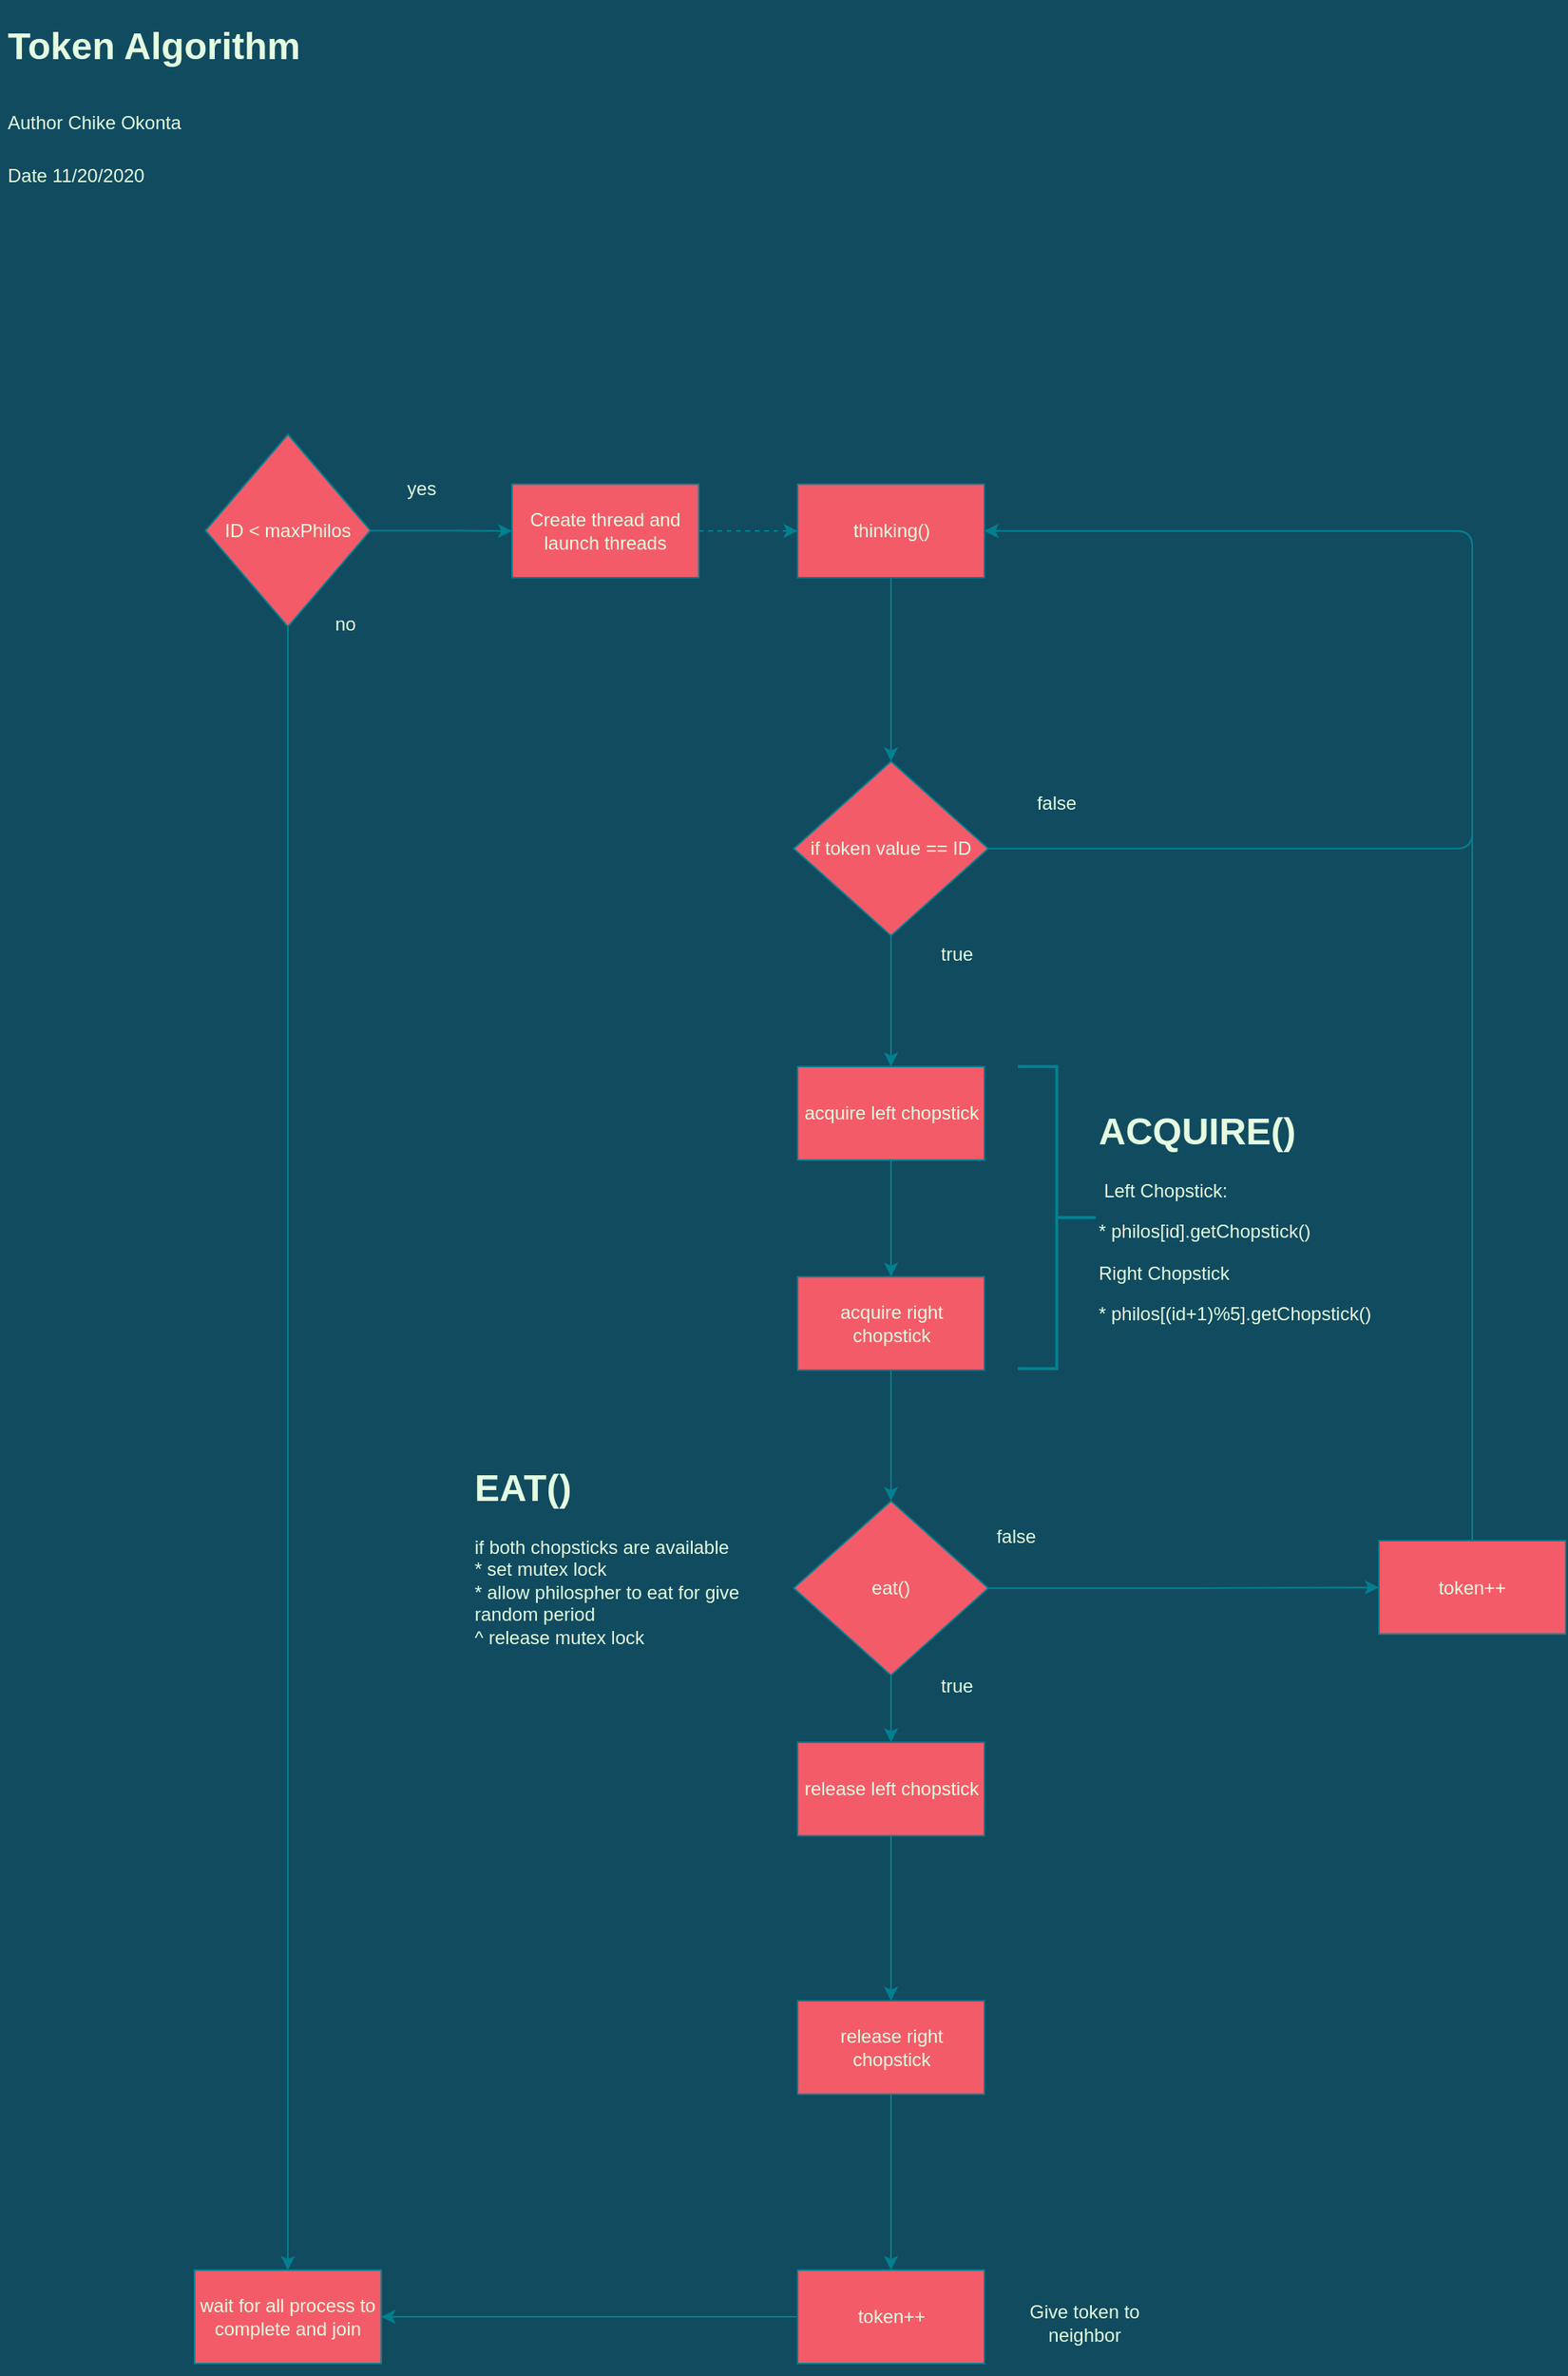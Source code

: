 <mxfile version="13.9.9" type="device"><diagram id="CFQCYq1CzutQKVPTiO1T" name="Page-1"><mxGraphModel dx="953" dy="1730" grid="0" gridSize="10" guides="1" tooltips="1" connect="1" arrows="1" fold="1" page="1" pageScale="1" pageWidth="1100" pageHeight="850" background="#114B5F" math="0" shadow="0"><root><mxCell id="0"/><mxCell id="1" parent="0"/><mxCell id="Q9zWuOmAgPlmuGNvZPdL-1" value="&lt;h1&gt;&lt;span&gt;Token Algorithm&amp;nbsp;&lt;/span&gt;&lt;/h1&gt;&lt;h1&gt;&lt;span style=&quot;font-size: 12px ; font-weight: normal&quot;&gt;Author Chike Okonta&lt;/span&gt;&lt;br&gt;&lt;/h1&gt;&lt;div&gt;&lt;span style=&quot;font-size: 12px ; font-weight: normal&quot;&gt;Date 11/20/2020&lt;/span&gt;&lt;/div&gt;" style="text;html=1;strokeColor=none;fillColor=none;spacing=5;spacingTop=-20;whiteSpace=wrap;overflow=hidden;rounded=0;sketch=0;fontColor=#E4FDE1;" parent="1" vertex="1"><mxGeometry x="2" width="242" height="120" as="geometry"/></mxCell><mxCell id="2B1ixy9hBxSWOVs5Sn7Y-33" style="edgeStyle=orthogonalEdgeStyle;curved=0;rounded=1;sketch=0;orthogonalLoop=1;jettySize=auto;html=1;entryX=0;entryY=0.5;entryDx=0;entryDy=0;dashed=1;strokeColor=#028090;fontColor=#E4FDE1;labelBackgroundColor=#114B5F;" edge="1" parent="1" source="Q9zWuOmAgPlmuGNvZPdL-2" target="2B1ixy9hBxSWOVs5Sn7Y-22"><mxGeometry relative="1" as="geometry"><mxPoint x="514.5" y="331" as="targetPoint"/></mxGeometry></mxCell><mxCell id="Q9zWuOmAgPlmuGNvZPdL-2" value="Create thread and launch threads" style="rounded=0;whiteSpace=wrap;html=1;sketch=0;strokeColor=#028090;fillColor=#F45B69;fontColor=#E4FDE1;" parent="1" vertex="1"><mxGeometry x="331" y="301" width="120" height="60" as="geometry"/></mxCell><mxCell id="2B1ixy9hBxSWOVs5Sn7Y-34" style="edgeStyle=orthogonalEdgeStyle;curved=0;rounded=1;sketch=0;orthogonalLoop=1;jettySize=auto;html=1;entryX=0;entryY=0.5;entryDx=0;entryDy=0;strokeColor=#028090;fontColor=#E4FDE1;labelBackgroundColor=#114B5F;" edge="1" parent="1" source="Q9zWuOmAgPlmuGNvZPdL-3" target="Q9zWuOmAgPlmuGNvZPdL-2"><mxGeometry relative="1" as="geometry"/></mxCell><mxCell id="2B1ixy9hBxSWOVs5Sn7Y-36" style="edgeStyle=orthogonalEdgeStyle;curved=0;rounded=1;sketch=0;orthogonalLoop=1;jettySize=auto;html=1;strokeColor=#028090;fontColor=#E4FDE1;labelBackgroundColor=#114B5F;" edge="1" parent="1" source="Q9zWuOmAgPlmuGNvZPdL-3" target="2B1ixy9hBxSWOVs5Sn7Y-35"><mxGeometry relative="1" as="geometry"/></mxCell><mxCell id="Q9zWuOmAgPlmuGNvZPdL-3" value="ID &amp;lt; maxPhilos" style="rhombus;whiteSpace=wrap;html=1;rounded=0;sketch=0;strokeColor=#028090;fillColor=#F45B69;fontColor=#E4FDE1;" parent="1" vertex="1"><mxGeometry x="134" y="269" width="106" height="123.5" as="geometry"/></mxCell><mxCell id="2B1ixy9hBxSWOVs5Sn7Y-7" style="edgeStyle=orthogonalEdgeStyle;curved=0;rounded=1;sketch=0;orthogonalLoop=1;jettySize=auto;html=1;entryX=0.5;entryY=0;entryDx=0;entryDy=0;strokeColor=#028090;fontColor=#E4FDE1;labelBackgroundColor=#114B5F;" edge="1" parent="1" source="Q9zWuOmAgPlmuGNvZPdL-5" target="2B1ixy9hBxSWOVs5Sn7Y-2"><mxGeometry relative="1" as="geometry"/></mxCell><mxCell id="Q9zWuOmAgPlmuGNvZPdL-5" value="acquire left chopstick" style="rounded=0;whiteSpace=wrap;html=1;sketch=0;strokeColor=#028090;fillColor=#F45B69;fontColor=#E4FDE1;" parent="1" vertex="1"><mxGeometry x="514.5" y="675" width="120" height="60" as="geometry"/></mxCell><mxCell id="2B1ixy9hBxSWOVs5Sn7Y-16" style="edgeStyle=orthogonalEdgeStyle;curved=0;rounded=1;sketch=0;orthogonalLoop=1;jettySize=auto;html=1;entryX=0.5;entryY=0;entryDx=0;entryDy=0;strokeColor=#028090;fontColor=#E4FDE1;labelBackgroundColor=#114B5F;" edge="1" parent="1" source="Q9zWuOmAgPlmuGNvZPdL-8" target="Q9zWuOmAgPlmuGNvZPdL-5"><mxGeometry relative="1" as="geometry"/></mxCell><mxCell id="2B1ixy9hBxSWOVs5Sn7Y-59" style="edgeStyle=orthogonalEdgeStyle;curved=0;rounded=1;sketch=0;orthogonalLoop=1;jettySize=auto;html=1;entryX=1;entryY=0.5;entryDx=0;entryDy=0;strokeColor=#028090;fillColor=#F45B69;fontColor=#E4FDE1;" edge="1" parent="1" source="Q9zWuOmAgPlmuGNvZPdL-8" target="2B1ixy9hBxSWOVs5Sn7Y-22"><mxGeometry relative="1" as="geometry"><Array as="points"><mxPoint x="948" y="535"/><mxPoint x="948" y="331"/></Array></mxGeometry></mxCell><mxCell id="Q9zWuOmAgPlmuGNvZPdL-8" value="if token value == ID" style="rhombus;whiteSpace=wrap;html=1;rounded=0;sketch=0;strokeColor=#028090;fillColor=#F45B69;fontColor=#E4FDE1;" parent="1" vertex="1"><mxGeometry x="512" y="479" width="125" height="112" as="geometry"/></mxCell><mxCell id="2B1ixy9hBxSWOVs5Sn7Y-37" style="edgeStyle=orthogonalEdgeStyle;curved=0;rounded=1;sketch=0;orthogonalLoop=1;jettySize=auto;html=1;entryX=1;entryY=0.5;entryDx=0;entryDy=0;strokeColor=#028090;fontColor=#E4FDE1;labelBackgroundColor=#114B5F;" edge="1" parent="1" source="Q9zWuOmAgPlmuGNvZPdL-9" target="2B1ixy9hBxSWOVs5Sn7Y-35"><mxGeometry relative="1" as="geometry"/></mxCell><mxCell id="Q9zWuOmAgPlmuGNvZPdL-9" value="token++" style="rounded=0;whiteSpace=wrap;html=1;sketch=0;strokeColor=#028090;fillColor=#F45B69;fontColor=#E4FDE1;" parent="1" vertex="1"><mxGeometry x="514.5" y="1448" width="120" height="60" as="geometry"/></mxCell><mxCell id="Q9zWuOmAgPlmuGNvZPdL-11" value="Give token to neighbor" style="text;html=1;strokeColor=none;fillColor=none;align=center;verticalAlign=middle;whiteSpace=wrap;rounded=0;sketch=0;fontColor=#E4FDE1;" parent="1" vertex="1"><mxGeometry x="642" y="1448" width="114" height="67" as="geometry"/></mxCell><mxCell id="2B1ixy9hBxSWOVs5Sn7Y-10" value="" style="edgeStyle=orthogonalEdgeStyle;curved=0;rounded=1;sketch=0;orthogonalLoop=1;jettySize=auto;html=1;strokeColor=#028090;fontColor=#E4FDE1;labelBackgroundColor=#114B5F;" edge="1" parent="1" source="2B1ixy9hBxSWOVs5Sn7Y-1" target="2B1ixy9hBxSWOVs5Sn7Y-6"><mxGeometry relative="1" as="geometry"/></mxCell><mxCell id="2B1ixy9hBxSWOVs5Sn7Y-1" value="release left chopstick" style="rounded=0;whiteSpace=wrap;html=1;sketch=0;strokeColor=#028090;fillColor=#F45B69;fontColor=#E4FDE1;" vertex="1" parent="1"><mxGeometry x="514.5" y="1109" width="120" height="60" as="geometry"/></mxCell><mxCell id="2B1ixy9hBxSWOVs5Sn7Y-46" style="edgeStyle=orthogonalEdgeStyle;curved=0;rounded=1;sketch=0;orthogonalLoop=1;jettySize=auto;html=1;entryX=0.5;entryY=0;entryDx=0;entryDy=0;strokeColor=#028090;fontColor=#E4FDE1;labelBackgroundColor=#114B5F;" edge="1" parent="1" source="2B1ixy9hBxSWOVs5Sn7Y-2" target="2B1ixy9hBxSWOVs5Sn7Y-44"><mxGeometry relative="1" as="geometry"/></mxCell><mxCell id="2B1ixy9hBxSWOVs5Sn7Y-2" value="acquire right chopstick" style="rounded=0;whiteSpace=wrap;html=1;sketch=0;strokeColor=#028090;fillColor=#F45B69;fontColor=#E4FDE1;" vertex="1" parent="1"><mxGeometry x="514.5" y="810" width="120" height="60" as="geometry"/></mxCell><mxCell id="2B1ixy9hBxSWOVs5Sn7Y-48" style="edgeStyle=orthogonalEdgeStyle;curved=0;rounded=1;sketch=0;orthogonalLoop=1;jettySize=auto;html=1;entryX=0.5;entryY=0;entryDx=0;entryDy=0;strokeColor=#028090;fontColor=#E4FDE1;labelBackgroundColor=#114B5F;" edge="1" parent="1" source="2B1ixy9hBxSWOVs5Sn7Y-6" target="Q9zWuOmAgPlmuGNvZPdL-9"><mxGeometry relative="1" as="geometry"/></mxCell><mxCell id="2B1ixy9hBxSWOVs5Sn7Y-6" value="release right chopstick" style="rounded=0;whiteSpace=wrap;html=1;sketch=0;strokeColor=#028090;fillColor=#F45B69;fontColor=#E4FDE1;" vertex="1" parent="1"><mxGeometry x="514.5" y="1275" width="120" height="60" as="geometry"/></mxCell><mxCell id="2B1ixy9hBxSWOVs5Sn7Y-19" value="" style="strokeWidth=2;html=1;shape=mxgraph.flowchart.annotation_2;align=left;labelPosition=right;pointerEvents=1;rounded=0;sketch=0;fillColor=#F45B69;fontColor=#E4FDE1;strokeColor=#028090;rotation=-180;" vertex="1" parent="1"><mxGeometry x="656" y="675" width="50" height="194" as="geometry"/></mxCell><mxCell id="2B1ixy9hBxSWOVs5Sn7Y-20" value="&lt;h1&gt;ACQUIRE()&lt;/h1&gt;&lt;p&gt;&amp;nbsp;Left Chopstick:&lt;/p&gt;&lt;p&gt;* philos[id].getChopstick()&lt;/p&gt;&lt;p&gt;Right Chopstick&lt;/p&gt;&lt;p&gt;* philos[(id+1)%5].getChopstick()&amp;nbsp;&amp;nbsp;&lt;/p&gt;" style="text;html=1;strokeColor=none;fillColor=none;spacing=5;spacingTop=-20;whiteSpace=wrap;overflow=hidden;rounded=0;sketch=0;fontColor=#E4FDE1;" vertex="1" parent="1"><mxGeometry x="703" y="697" width="190" height="172" as="geometry"/></mxCell><mxCell id="2B1ixy9hBxSWOVs5Sn7Y-57" style="edgeStyle=orthogonalEdgeStyle;curved=0;rounded=1;sketch=0;orthogonalLoop=1;jettySize=auto;html=1;entryX=0.5;entryY=0;entryDx=0;entryDy=0;strokeColor=#028090;fillColor=#F45B69;fontColor=#E4FDE1;" edge="1" parent="1" source="2B1ixy9hBxSWOVs5Sn7Y-22" target="Q9zWuOmAgPlmuGNvZPdL-8"><mxGeometry relative="1" as="geometry"/></mxCell><mxCell id="2B1ixy9hBxSWOVs5Sn7Y-22" value="thinking()" style="rounded=0;whiteSpace=wrap;html=1;sketch=0;strokeColor=#028090;fillColor=#F45B69;fontColor=#E4FDE1;" vertex="1" parent="1"><mxGeometry x="514.5" y="301" width="120" height="60" as="geometry"/></mxCell><mxCell id="2B1ixy9hBxSWOVs5Sn7Y-35" value="wait for all process to complete and join" style="rounded=0;whiteSpace=wrap;html=1;sketch=0;strokeColor=#028090;fillColor=#F45B69;fontColor=#E4FDE1;" vertex="1" parent="1"><mxGeometry x="127" y="1448" width="120" height="60" as="geometry"/></mxCell><mxCell id="2B1ixy9hBxSWOVs5Sn7Y-38" value="no" style="text;html=1;strokeColor=none;fillColor=none;align=center;verticalAlign=middle;whiteSpace=wrap;rounded=0;sketch=0;fontColor=#E4FDE1;" vertex="1" parent="1"><mxGeometry x="204" y="379" width="40" height="23" as="geometry"/></mxCell><mxCell id="2B1ixy9hBxSWOVs5Sn7Y-39" value="yes" style="text;html=1;strokeColor=none;fillColor=none;align=center;verticalAlign=middle;whiteSpace=wrap;rounded=0;sketch=0;fontColor=#E4FDE1;" vertex="1" parent="1"><mxGeometry x="253" y="292" width="40" height="23" as="geometry"/></mxCell><mxCell id="2B1ixy9hBxSWOVs5Sn7Y-43" value="&lt;h1&gt;EAT()&lt;/h1&gt;&lt;div&gt;if both chopsticks are available&amp;nbsp;&lt;/div&gt;&lt;div&gt;* set mutex lock&lt;/div&gt;&lt;div&gt;* allow philospher to eat for give random period&lt;/div&gt;&lt;div&gt;^ release mutex lock&amp;nbsp;&lt;/div&gt;&lt;div&gt;&lt;br&gt;&lt;/div&gt;" style="text;html=1;strokeColor=none;fillColor=none;spacing=5;spacingTop=-20;whiteSpace=wrap;overflow=hidden;rounded=0;sketch=0;fontColor=#E4FDE1;" vertex="1" parent="1"><mxGeometry x="302" y="926" width="190" height="135" as="geometry"/></mxCell><mxCell id="2B1ixy9hBxSWOVs5Sn7Y-47" style="edgeStyle=orthogonalEdgeStyle;curved=0;rounded=1;sketch=0;orthogonalLoop=1;jettySize=auto;html=1;entryX=0.5;entryY=0;entryDx=0;entryDy=0;strokeColor=#028090;fontColor=#E4FDE1;labelBackgroundColor=#114B5F;" edge="1" parent="1" source="2B1ixy9hBxSWOVs5Sn7Y-44" target="2B1ixy9hBxSWOVs5Sn7Y-1"><mxGeometry relative="1" as="geometry"/></mxCell><mxCell id="2B1ixy9hBxSWOVs5Sn7Y-50" style="edgeStyle=orthogonalEdgeStyle;curved=0;rounded=1;sketch=0;orthogonalLoop=1;jettySize=auto;html=1;exitX=1;exitY=0.5;exitDx=0;exitDy=0;strokeColor=#028090;fontColor=#E4FDE1;labelBackgroundColor=#114B5F;" edge="1" parent="1" source="2B1ixy9hBxSWOVs5Sn7Y-44" target="2B1ixy9hBxSWOVs5Sn7Y-49"><mxGeometry relative="1" as="geometry"/></mxCell><mxCell id="2B1ixy9hBxSWOVs5Sn7Y-44" value="eat()" style="rhombus;whiteSpace=wrap;html=1;rounded=0;sketch=0;strokeColor=#028090;fillColor=#F45B69;fontColor=#E4FDE1;" vertex="1" parent="1"><mxGeometry x="512" y="954" width="125" height="112" as="geometry"/></mxCell><mxCell id="2B1ixy9hBxSWOVs5Sn7Y-58" style="edgeStyle=orthogonalEdgeStyle;curved=0;rounded=1;sketch=0;orthogonalLoop=1;jettySize=auto;html=1;entryX=1;entryY=0.5;entryDx=0;entryDy=0;strokeColor=#028090;fillColor=#F45B69;fontColor=#E4FDE1;" edge="1" parent="1" source="2B1ixy9hBxSWOVs5Sn7Y-49" target="2B1ixy9hBxSWOVs5Sn7Y-22"><mxGeometry relative="1" as="geometry"><Array as="points"><mxPoint x="948" y="331"/></Array></mxGeometry></mxCell><mxCell id="2B1ixy9hBxSWOVs5Sn7Y-49" value="token++" style="rounded=0;whiteSpace=wrap;html=1;sketch=0;strokeColor=#028090;fillColor=#F45B69;fontColor=#E4FDE1;" vertex="1" parent="1"><mxGeometry x="888" y="979.5" width="120" height="60" as="geometry"/></mxCell><mxCell id="2B1ixy9hBxSWOVs5Sn7Y-53" value="false" style="text;html=1;strokeColor=none;fillColor=none;align=center;verticalAlign=middle;whiteSpace=wrap;rounded=0;sketch=0;fontColor=#E4FDE1;" vertex="1" parent="1"><mxGeometry x="634.5" y="965" width="40" height="23" as="geometry"/></mxCell><mxCell id="2B1ixy9hBxSWOVs5Sn7Y-54" value="true" style="text;html=1;strokeColor=none;fillColor=none;align=center;verticalAlign=middle;whiteSpace=wrap;rounded=0;sketch=0;fontColor=#E4FDE1;" vertex="1" parent="1"><mxGeometry x="597" y="1061" width="40" height="23" as="geometry"/></mxCell><mxCell id="2B1ixy9hBxSWOVs5Sn7Y-55" value="true" style="text;html=1;strokeColor=none;fillColor=none;align=center;verticalAlign=middle;whiteSpace=wrap;rounded=0;sketch=0;fontColor=#E4FDE1;" vertex="1" parent="1"><mxGeometry x="597" y="591" width="40" height="23" as="geometry"/></mxCell><mxCell id="2B1ixy9hBxSWOVs5Sn7Y-56" value="false" style="text;html=1;strokeColor=none;fillColor=none;align=center;verticalAlign=middle;whiteSpace=wrap;rounded=0;sketch=0;fontColor=#E4FDE1;" vertex="1" parent="1"><mxGeometry x="661" y="494" width="40" height="23" as="geometry"/></mxCell></root></mxGraphModel></diagram></mxfile>
